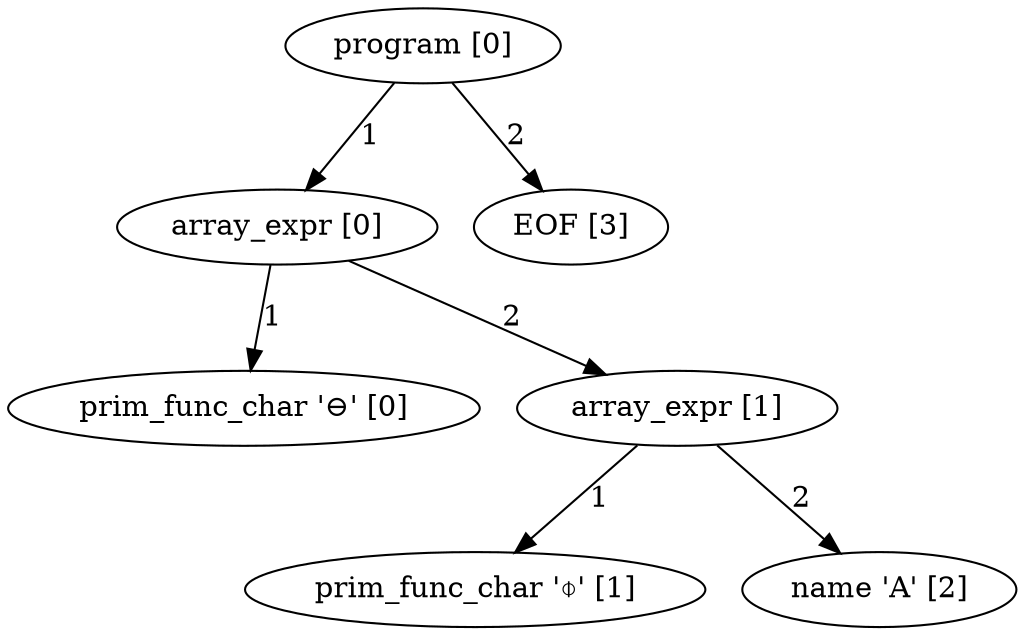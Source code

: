 digraph arpeggio_graph {
2217118650576 [label="program [0]"];
2217118650576->2217122268160 [label="1"]

2217122268160 [label="array_expr [0]"];
2217122268160->2217109418776 [label="1"]

2217109418776 [label="prim_func_char '⊖' [0]"];
2217122268160->2217122398552 [label="2"]

2217122398552 [label="array_expr [1]"];
2217122398552->2217109418896 [label="1"]

2217109418896 [label="prim_func_char '⌽' [1]"];
2217122398552->2217109419016 [label="2"]

2217109419016 [label="name 'A' [2]"];
2217118650576->2217109419136 [label="2"]

2217109419136 [label="EOF [3]"];
}